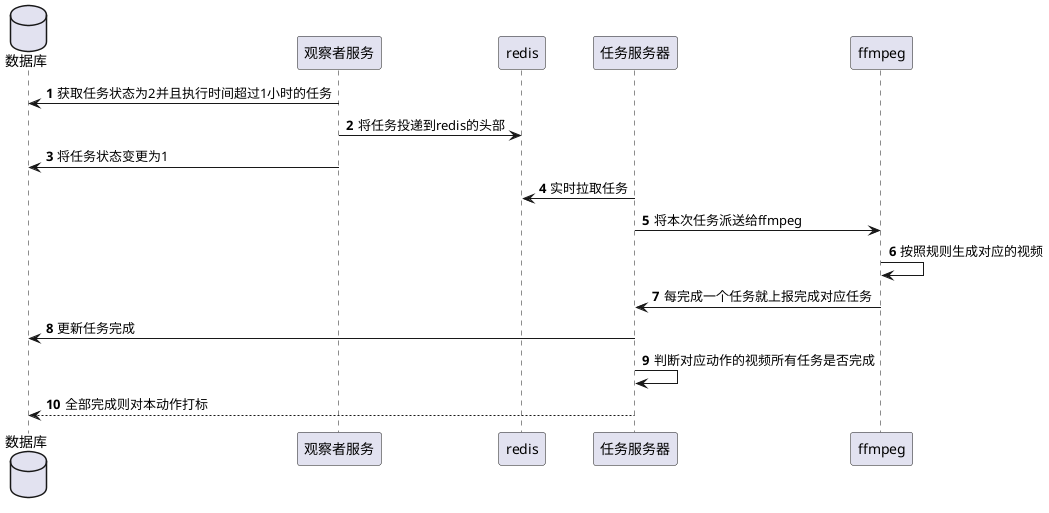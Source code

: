 @startuml
'https://plantuml.com/sequence-diagram

autonumber

database 数据库 as mysql
participant 观察者服务 as watchServer
participant redis as redis
participant 任务服务器 as taskServer
participant ffmpeg as ffmpeg



watchServer -> mysql:获取任务状态为2并且执行时间超过1小时的任务
watchServer -> redis: 将任务投递到redis的头部
watchServer -> mysql: 将任务状态变更为1
taskServer -> redis: 实时拉取任务
taskServer -> ffmpeg: 将本次任务派送给ffmpeg
ffmpeg -> ffmpeg: 按照规则生成对应的视频
ffmpeg -> taskServer: 每完成一个任务就上报完成对应任务
taskServer -> mysql: 更新任务完成
taskServer -> taskServer: 判断对应动作的视频所有任务是否完成
taskServer --> mysql: 全部完成则对本动作打标

@enduml